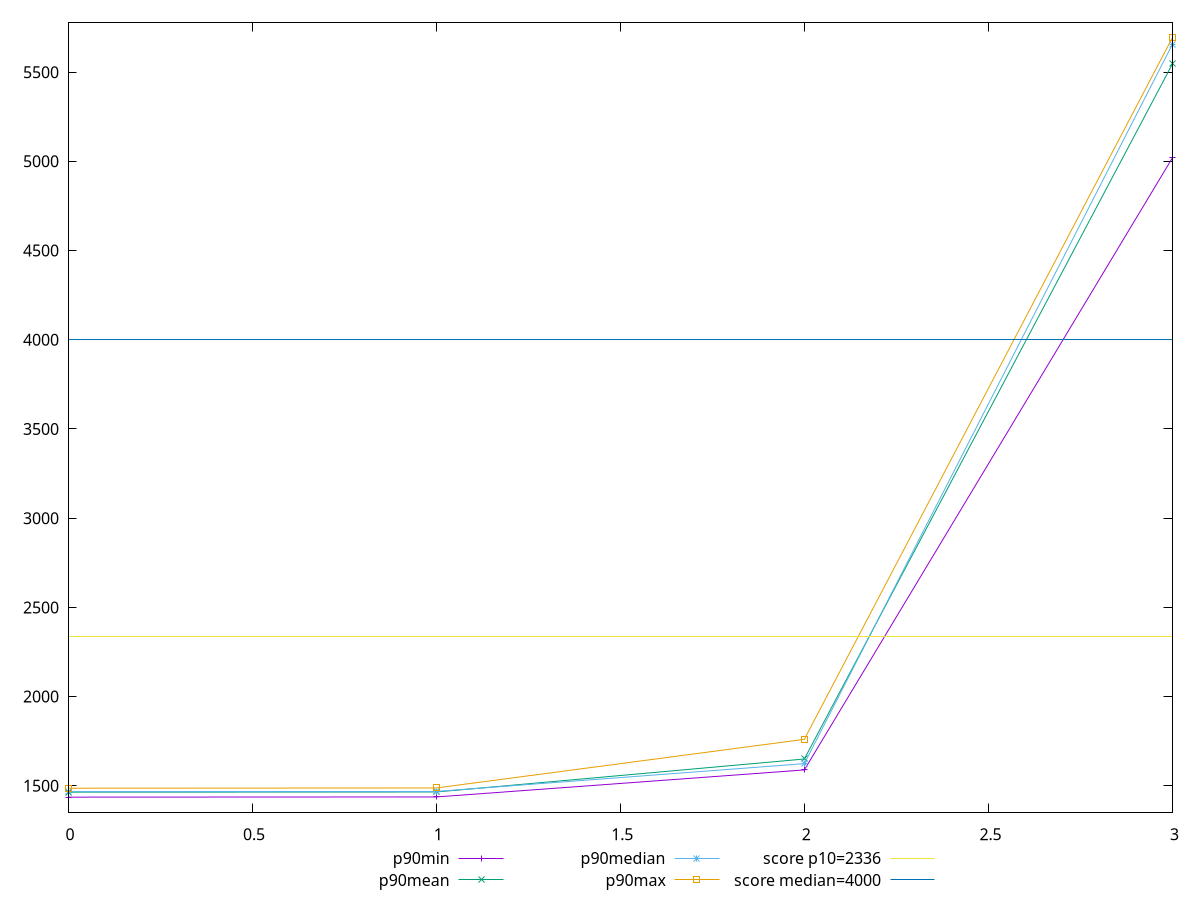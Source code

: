 reset

$p90Min <<EOF
0 1436.406
1 1437.5549999999998
2 1589.0114999999998
3 5020.332
EOF

$p90Mean <<EOF
0 1464.5098404255325
1 1465.3341510638297
2 1650.3060414893614
3 5546.598563829785
EOF

$p90Median <<EOF
0 1467.2069999999999
1 1468.35435
2 1624.2195000000002
3 5657.143499999999
EOF

$p90Max <<EOF
0 1486.4789999999998
1 1487.8770000000002
2 1760.65
3 5694.308000000002
EOF

set key outside below
set xrange [0:3]
set yrange [1351.24796:5779.466040000002]
set trange [1351.24796:5779.466040000002]
set terminal svg size 640, 560 enhanced background rgb 'white'
set output "reports/report_00031_2021-02-24T23-18-18.084Z/first-meaningful-paint/progression/value.svg"

plot $p90Min title "p90min" with linespoints, \
     $p90Mean title "p90mean" with linespoints, \
     $p90Median title "p90median" with linespoints, \
     $p90Max title "p90max" with linespoints, \
     2336 title "score p10=2336", \
     4000 title "score median=4000"

reset
